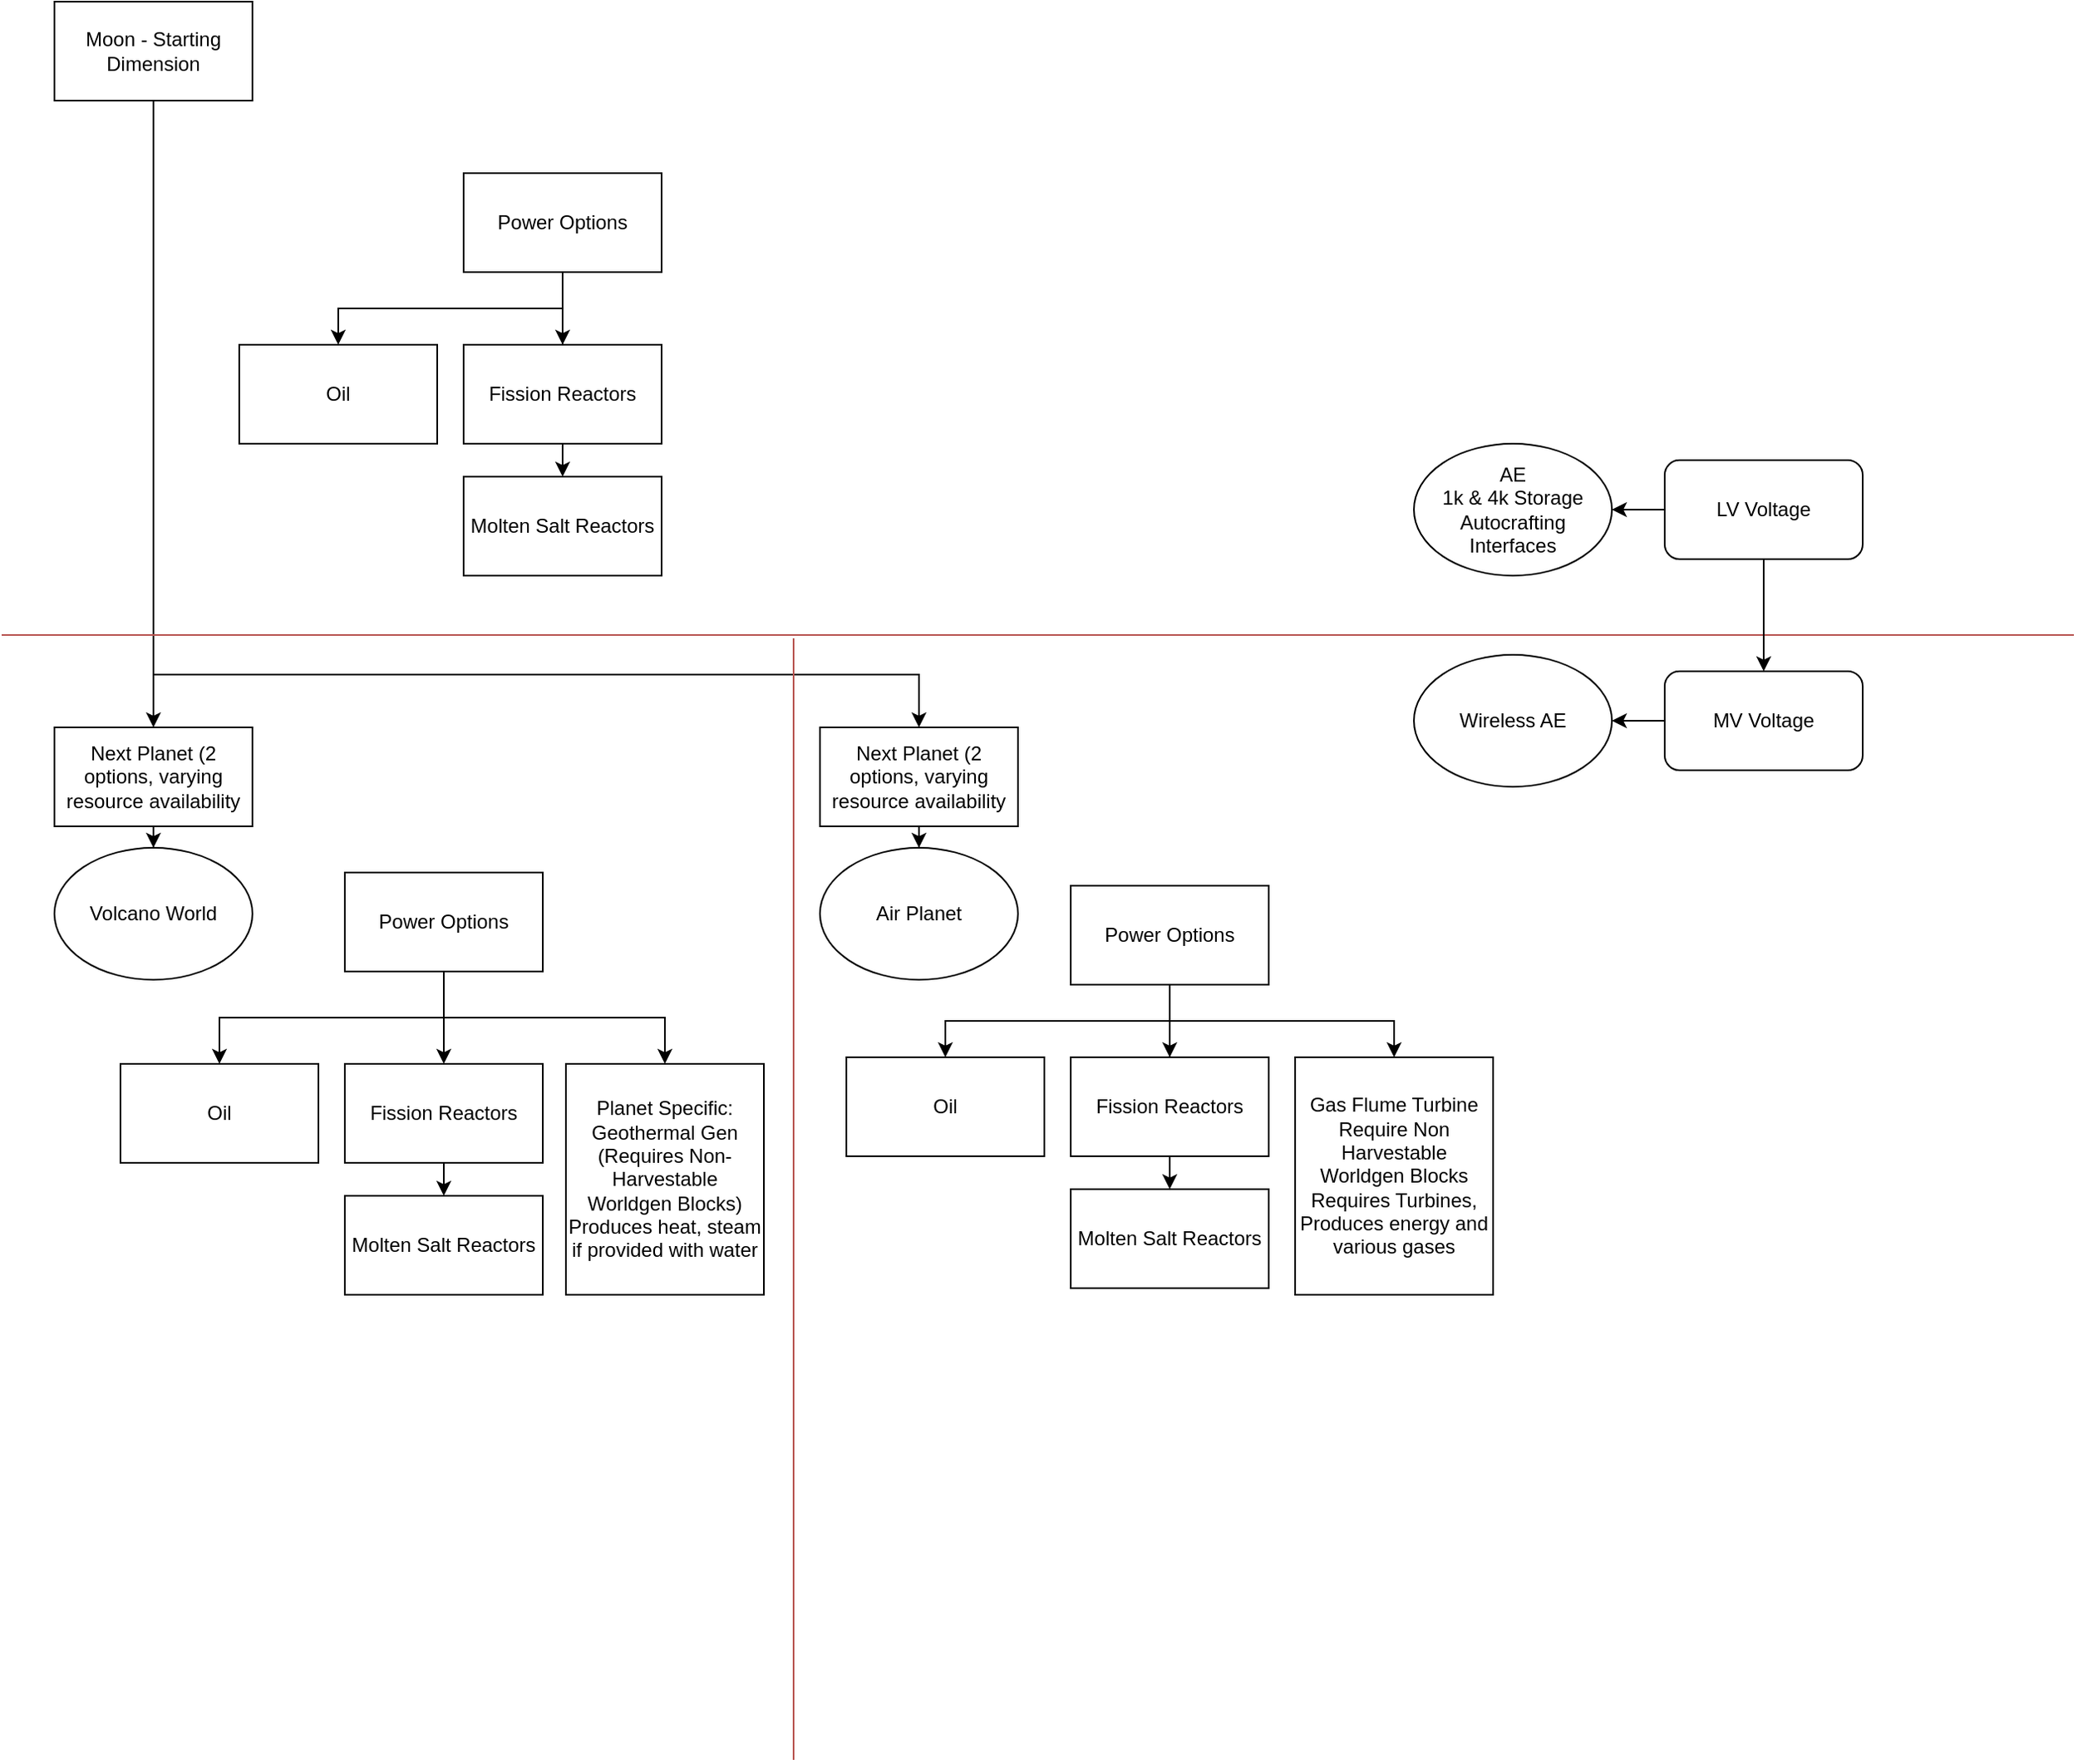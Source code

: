 <mxfile version="13.10.4" type="github" pages="2">
  <diagram id="C5RBs43oDa-KdzZeNtuy" name="Main Progression">
    <mxGraphModel dx="700" dy="785" grid="1" gridSize="8" guides="1" tooltips="1" connect="1" arrows="1" fold="1" page="1" pageScale="1" pageWidth="827" pageHeight="1169" math="0" shadow="0">
      <root>
        <mxCell id="WIyWlLk6GJQsqaUBKTNV-0" />
        <mxCell id="WIyWlLk6GJQsqaUBKTNV-1" parent="WIyWlLk6GJQsqaUBKTNV-0" />
        <mxCell id="9jG_yCGPaiIPfnbP8sXY-6" style="edgeStyle=orthogonalEdgeStyle;rounded=0;orthogonalLoop=1;jettySize=auto;html=1;" parent="WIyWlLk6GJQsqaUBKTNV-1" source="9jG_yCGPaiIPfnbP8sXY-0" target="9jG_yCGPaiIPfnbP8sXY-5" edge="1">
          <mxGeometry relative="1" as="geometry" />
        </mxCell>
        <mxCell id="9jG_yCGPaiIPfnbP8sXY-12" style="edgeStyle=orthogonalEdgeStyle;rounded=0;orthogonalLoop=1;jettySize=auto;html=1;exitX=0.5;exitY=1;exitDx=0;exitDy=0;" parent="WIyWlLk6GJQsqaUBKTNV-1" source="9jG_yCGPaiIPfnbP8sXY-0" target="9jG_yCGPaiIPfnbP8sXY-9" edge="1">
          <mxGeometry relative="1" as="geometry">
            <Array as="points">
              <mxPoint x="92" y="440" />
              <mxPoint x="556" y="440" />
            </Array>
          </mxGeometry>
        </mxCell>
        <mxCell id="9jG_yCGPaiIPfnbP8sXY-0" value="Moon - Starting Dimension" style="rounded=0;whiteSpace=wrap;html=1;" parent="WIyWlLk6GJQsqaUBKTNV-1" vertex="1">
          <mxGeometry x="32" y="32" width="120" height="60" as="geometry" />
        </mxCell>
        <mxCell id="9jG_yCGPaiIPfnbP8sXY-1" value="" style="endArrow=none;html=1;fillColor=#f8cecc;strokeColor=#b85450;" parent="WIyWlLk6GJQsqaUBKTNV-1" edge="1">
          <mxGeometry width="50" height="50" relative="1" as="geometry">
            <mxPoint y="416" as="sourcePoint" />
            <mxPoint x="1256" y="416" as="targetPoint" />
          </mxGeometry>
        </mxCell>
        <mxCell id="9jG_yCGPaiIPfnbP8sXY-3" style="edgeStyle=orthogonalEdgeStyle;rounded=0;orthogonalLoop=1;jettySize=auto;html=1;" parent="WIyWlLk6GJQsqaUBKTNV-1" source="9jG_yCGPaiIPfnbP8sXY-2" target="9jG_yCGPaiIPfnbP8sXY-4" edge="1">
          <mxGeometry relative="1" as="geometry">
            <mxPoint x="1068" y="518" as="targetPoint" />
          </mxGeometry>
        </mxCell>
        <mxCell id="9jG_yCGPaiIPfnbP8sXY-14" style="edgeStyle=orthogonalEdgeStyle;rounded=0;orthogonalLoop=1;jettySize=auto;html=1;exitX=0;exitY=0.5;exitDx=0;exitDy=0;entryX=1;entryY=0.5;entryDx=0;entryDy=0;" parent="WIyWlLk6GJQsqaUBKTNV-1" source="9jG_yCGPaiIPfnbP8sXY-2" target="9jG_yCGPaiIPfnbP8sXY-13" edge="1">
          <mxGeometry relative="1" as="geometry" />
        </mxCell>
        <mxCell id="9jG_yCGPaiIPfnbP8sXY-2" value="LV Voltage" style="rounded=1;whiteSpace=wrap;html=1;" parent="WIyWlLk6GJQsqaUBKTNV-1" vertex="1">
          <mxGeometry x="1008" y="310" width="120" height="60" as="geometry" />
        </mxCell>
        <mxCell id="63BNSrlgMApztNrJTurx-29" value="" style="edgeStyle=orthogonalEdgeStyle;rounded=0;orthogonalLoop=1;jettySize=auto;html=1;" parent="WIyWlLk6GJQsqaUBKTNV-1" source="9jG_yCGPaiIPfnbP8sXY-4" target="63BNSrlgMApztNrJTurx-28" edge="1">
          <mxGeometry relative="1" as="geometry" />
        </mxCell>
        <mxCell id="9jG_yCGPaiIPfnbP8sXY-4" value="MV Voltage" style="rounded=1;whiteSpace=wrap;html=1;" parent="WIyWlLk6GJQsqaUBKTNV-1" vertex="1">
          <mxGeometry x="1008" y="438" width="120" height="60" as="geometry" />
        </mxCell>
        <mxCell id="PfsHNtGs94x8KEguIsHO-8" value="" style="edgeStyle=orthogonalEdgeStyle;rounded=0;orthogonalLoop=1;jettySize=auto;html=1;" parent="WIyWlLk6GJQsqaUBKTNV-1" source="9jG_yCGPaiIPfnbP8sXY-5" target="PfsHNtGs94x8KEguIsHO-7" edge="1">
          <mxGeometry relative="1" as="geometry" />
        </mxCell>
        <mxCell id="9jG_yCGPaiIPfnbP8sXY-5" value="Next Planet (2 options, varying resource availability&lt;br&gt;" style="rounded=0;whiteSpace=wrap;html=1;" parent="WIyWlLk6GJQsqaUBKTNV-1" vertex="1">
          <mxGeometry x="32" y="472" width="120" height="60" as="geometry" />
        </mxCell>
        <mxCell id="9jG_yCGPaiIPfnbP8sXY-7" value="" style="endArrow=none;html=1;fillColor=#f8cecc;strokeColor=#b85450;" parent="WIyWlLk6GJQsqaUBKTNV-1" edge="1">
          <mxGeometry width="50" height="50" relative="1" as="geometry">
            <mxPoint x="480" y="1098" as="sourcePoint" />
            <mxPoint x="480" y="418" as="targetPoint" />
          </mxGeometry>
        </mxCell>
        <mxCell id="PfsHNtGs94x8KEguIsHO-10" value="" style="edgeStyle=orthogonalEdgeStyle;rounded=0;orthogonalLoop=1;jettySize=auto;html=1;" parent="WIyWlLk6GJQsqaUBKTNV-1" source="9jG_yCGPaiIPfnbP8sXY-9" target="PfsHNtGs94x8KEguIsHO-9" edge="1">
          <mxGeometry relative="1" as="geometry" />
        </mxCell>
        <mxCell id="9jG_yCGPaiIPfnbP8sXY-9" value="Next Planet (2 options, varying resource availability&lt;br&gt;" style="rounded=0;whiteSpace=wrap;html=1;" parent="WIyWlLk6GJQsqaUBKTNV-1" vertex="1">
          <mxGeometry x="496" y="472" width="120" height="60" as="geometry" />
        </mxCell>
        <mxCell id="9jG_yCGPaiIPfnbP8sXY-13" value="AE&lt;br&gt;&lt;div&gt;1k &amp;amp; 4k Storage&lt;/div&gt;&lt;div&gt;Autocrafting Interfaces&lt;br&gt;&lt;/div&gt;" style="ellipse;whiteSpace=wrap;html=1;" parent="WIyWlLk6GJQsqaUBKTNV-1" vertex="1">
          <mxGeometry x="856" y="300" width="120" height="80" as="geometry" />
        </mxCell>
        <mxCell id="PfsHNtGs94x8KEguIsHO-2" style="edgeStyle=orthogonalEdgeStyle;rounded=0;orthogonalLoop=1;jettySize=auto;html=1;exitX=0.5;exitY=1;exitDx=0;exitDy=0;entryX=0.5;entryY=0;entryDx=0;entryDy=0;" parent="WIyWlLk6GJQsqaUBKTNV-1" source="PfsHNtGs94x8KEguIsHO-0" target="PfsHNtGs94x8KEguIsHO-1" edge="1">
          <mxGeometry relative="1" as="geometry" />
        </mxCell>
        <mxCell id="PfsHNtGs94x8KEguIsHO-4" style="edgeStyle=orthogonalEdgeStyle;rounded=0;orthogonalLoop=1;jettySize=auto;html=1;exitX=0.5;exitY=1;exitDx=0;exitDy=0;entryX=0.5;entryY=0;entryDx=0;entryDy=0;" parent="WIyWlLk6GJQsqaUBKTNV-1" source="PfsHNtGs94x8KEguIsHO-0" target="PfsHNtGs94x8KEguIsHO-3" edge="1">
          <mxGeometry relative="1" as="geometry" />
        </mxCell>
        <mxCell id="PfsHNtGs94x8KEguIsHO-6" style="edgeStyle=orthogonalEdgeStyle;rounded=0;orthogonalLoop=1;jettySize=auto;html=1;exitX=0.5;exitY=1;exitDx=0;exitDy=0;" parent="WIyWlLk6GJQsqaUBKTNV-1" source="PfsHNtGs94x8KEguIsHO-0" target="PfsHNtGs94x8KEguIsHO-5" edge="1">
          <mxGeometry relative="1" as="geometry" />
        </mxCell>
        <mxCell id="PfsHNtGs94x8KEguIsHO-0" value="Power Options" style="rounded=0;whiteSpace=wrap;html=1;" parent="WIyWlLk6GJQsqaUBKTNV-1" vertex="1">
          <mxGeometry x="280" y="136" width="120" height="60" as="geometry" />
        </mxCell>
        <mxCell id="PfsHNtGs94x8KEguIsHO-1" value="Oil" style="rounded=0;whiteSpace=wrap;html=1;" parent="WIyWlLk6GJQsqaUBKTNV-1" vertex="1">
          <mxGeometry x="144" y="240" width="120" height="60" as="geometry" />
        </mxCell>
        <mxCell id="PfsHNtGs94x8KEguIsHO-3" value="Fission Reactors" style="rounded=0;whiteSpace=wrap;html=1;" parent="WIyWlLk6GJQsqaUBKTNV-1" vertex="1">
          <mxGeometry x="280" y="240" width="120" height="60" as="geometry" />
        </mxCell>
        <mxCell id="PfsHNtGs94x8KEguIsHO-5" value="Molten Salt Reactors" style="rounded=0;whiteSpace=wrap;html=1;" parent="WIyWlLk6GJQsqaUBKTNV-1" vertex="1">
          <mxGeometry x="280" y="320" width="120" height="60" as="geometry" />
        </mxCell>
        <mxCell id="PfsHNtGs94x8KEguIsHO-7" value="Volcano World" style="ellipse;whiteSpace=wrap;html=1;rounded=0;" parent="WIyWlLk6GJQsqaUBKTNV-1" vertex="1">
          <mxGeometry x="32" y="545" width="120" height="80" as="geometry" />
        </mxCell>
        <mxCell id="PfsHNtGs94x8KEguIsHO-9" value="Air Planet" style="ellipse;whiteSpace=wrap;html=1;rounded=0;" parent="WIyWlLk6GJQsqaUBKTNV-1" vertex="1">
          <mxGeometry x="496" y="545" width="120" height="80" as="geometry" />
        </mxCell>
        <mxCell id="63BNSrlgMApztNrJTurx-11" style="edgeStyle=orthogonalEdgeStyle;rounded=0;orthogonalLoop=1;jettySize=auto;html=1;exitX=0.5;exitY=1;exitDx=0;exitDy=0;" parent="WIyWlLk6GJQsqaUBKTNV-1" source="63BNSrlgMApztNrJTurx-0" target="63BNSrlgMApztNrJTurx-4" edge="1">
          <mxGeometry relative="1" as="geometry" />
        </mxCell>
        <mxCell id="63BNSrlgMApztNrJTurx-12" style="edgeStyle=orthogonalEdgeStyle;rounded=0;orthogonalLoop=1;jettySize=auto;html=1;exitX=0.5;exitY=1;exitDx=0;exitDy=0;" parent="WIyWlLk6GJQsqaUBKTNV-1" source="63BNSrlgMApztNrJTurx-0" target="63BNSrlgMApztNrJTurx-5" edge="1">
          <mxGeometry relative="1" as="geometry" />
        </mxCell>
        <mxCell id="63BNSrlgMApztNrJTurx-14" style="edgeStyle=orthogonalEdgeStyle;rounded=0;orthogonalLoop=1;jettySize=auto;html=1;exitX=0.5;exitY=1;exitDx=0;exitDy=0;entryX=0.5;entryY=0;entryDx=0;entryDy=0;" parent="WIyWlLk6GJQsqaUBKTNV-1" source="63BNSrlgMApztNrJTurx-0" target="63BNSrlgMApztNrJTurx-13" edge="1">
          <mxGeometry relative="1" as="geometry" />
        </mxCell>
        <mxCell id="63BNSrlgMApztNrJTurx-0" value="Power Options" style="rounded=0;whiteSpace=wrap;html=1;" parent="WIyWlLk6GJQsqaUBKTNV-1" vertex="1">
          <mxGeometry x="208" y="560" width="120" height="60" as="geometry" />
        </mxCell>
        <mxCell id="63BNSrlgMApztNrJTurx-4" value="Oil" style="rounded=0;whiteSpace=wrap;html=1;" parent="WIyWlLk6GJQsqaUBKTNV-1" vertex="1">
          <mxGeometry x="72" y="676" width="120" height="60" as="geometry" />
        </mxCell>
        <mxCell id="63BNSrlgMApztNrJTurx-9" style="edgeStyle=orthogonalEdgeStyle;rounded=0;orthogonalLoop=1;jettySize=auto;html=1;exitX=0.5;exitY=1;exitDx=0;exitDy=0;entryX=0.5;entryY=0;entryDx=0;entryDy=0;" parent="WIyWlLk6GJQsqaUBKTNV-1" source="63BNSrlgMApztNrJTurx-5" target="63BNSrlgMApztNrJTurx-6" edge="1">
          <mxGeometry relative="1" as="geometry" />
        </mxCell>
        <mxCell id="63BNSrlgMApztNrJTurx-5" value="Fission Reactors" style="rounded=0;whiteSpace=wrap;html=1;" parent="WIyWlLk6GJQsqaUBKTNV-1" vertex="1">
          <mxGeometry x="208" y="676" width="120" height="60" as="geometry" />
        </mxCell>
        <mxCell id="63BNSrlgMApztNrJTurx-6" value="Molten Salt Reactors" style="rounded=0;whiteSpace=wrap;html=1;" parent="WIyWlLk6GJQsqaUBKTNV-1" vertex="1">
          <mxGeometry x="208" y="756" width="120" height="60" as="geometry" />
        </mxCell>
        <mxCell id="63BNSrlgMApztNrJTurx-13" value="&lt;div&gt;Planet Specific:&lt;/div&gt;&lt;div&gt;Geothermal Gen&lt;/div&gt;&lt;div&gt;(Requires Non-Harvestable Worldgen Blocks)&lt;br&gt;Produces heat, steam if provided with water&lt;br&gt;&lt;/div&gt;" style="rounded=0;whiteSpace=wrap;html=1;" parent="WIyWlLk6GJQsqaUBKTNV-1" vertex="1">
          <mxGeometry x="342" y="676" width="120" height="140" as="geometry" />
        </mxCell>
        <mxCell id="63BNSrlgMApztNrJTurx-16" style="edgeStyle=orthogonalEdgeStyle;rounded=0;orthogonalLoop=1;jettySize=auto;html=1;exitX=0.5;exitY=1;exitDx=0;exitDy=0;entryX=0.5;entryY=0;entryDx=0;entryDy=0;" parent="WIyWlLk6GJQsqaUBKTNV-1" source="63BNSrlgMApztNrJTurx-19" target="63BNSrlgMApztNrJTurx-20" edge="1">
          <mxGeometry relative="1" as="geometry" />
        </mxCell>
        <mxCell id="63BNSrlgMApztNrJTurx-17" style="edgeStyle=orthogonalEdgeStyle;rounded=0;orthogonalLoop=1;jettySize=auto;html=1;exitX=0.5;exitY=1;exitDx=0;exitDy=0;entryX=0.5;entryY=0;entryDx=0;entryDy=0;" parent="WIyWlLk6GJQsqaUBKTNV-1" source="63BNSrlgMApztNrJTurx-19" target="63BNSrlgMApztNrJTurx-21" edge="1">
          <mxGeometry relative="1" as="geometry" />
        </mxCell>
        <mxCell id="63BNSrlgMApztNrJTurx-18" style="edgeStyle=orthogonalEdgeStyle;rounded=0;orthogonalLoop=1;jettySize=auto;html=1;exitX=0.5;exitY=1;exitDx=0;exitDy=0;" parent="WIyWlLk6GJQsqaUBKTNV-1" source="63BNSrlgMApztNrJTurx-19" target="63BNSrlgMApztNrJTurx-22" edge="1">
          <mxGeometry relative="1" as="geometry" />
        </mxCell>
        <mxCell id="63BNSrlgMApztNrJTurx-27" style="edgeStyle=orthogonalEdgeStyle;rounded=0;orthogonalLoop=1;jettySize=auto;html=1;exitX=0.5;exitY=1;exitDx=0;exitDy=0;entryX=0.5;entryY=0;entryDx=0;entryDy=0;" parent="WIyWlLk6GJQsqaUBKTNV-1" source="63BNSrlgMApztNrJTurx-19" target="63BNSrlgMApztNrJTurx-25" edge="1">
          <mxGeometry relative="1" as="geometry" />
        </mxCell>
        <mxCell id="63BNSrlgMApztNrJTurx-19" value="Power Options" style="rounded=0;whiteSpace=wrap;html=1;" parent="WIyWlLk6GJQsqaUBKTNV-1" vertex="1">
          <mxGeometry x="648" y="568" width="120" height="60" as="geometry" />
        </mxCell>
        <mxCell id="63BNSrlgMApztNrJTurx-20" value="Oil" style="rounded=0;whiteSpace=wrap;html=1;" parent="WIyWlLk6GJQsqaUBKTNV-1" vertex="1">
          <mxGeometry x="512" y="672" width="120" height="60" as="geometry" />
        </mxCell>
        <mxCell id="63BNSrlgMApztNrJTurx-21" value="Fission Reactors" style="rounded=0;whiteSpace=wrap;html=1;" parent="WIyWlLk6GJQsqaUBKTNV-1" vertex="1">
          <mxGeometry x="648" y="672" width="120" height="60" as="geometry" />
        </mxCell>
        <mxCell id="63BNSrlgMApztNrJTurx-22" value="Molten Salt Reactors" style="rounded=0;whiteSpace=wrap;html=1;" parent="WIyWlLk6GJQsqaUBKTNV-1" vertex="1">
          <mxGeometry x="648" y="752" width="120" height="60" as="geometry" />
        </mxCell>
        <mxCell id="63BNSrlgMApztNrJTurx-25" value="&lt;div&gt;Gas Flume Turbine&lt;/div&gt;&lt;div&gt;Require Non Harvestable Worldgen Blocks&lt;/div&gt;&lt;div&gt;Requires Turbines, Produces energy and various gases&lt;br&gt;&lt;/div&gt;" style="rounded=0;whiteSpace=wrap;html=1;" parent="WIyWlLk6GJQsqaUBKTNV-1" vertex="1">
          <mxGeometry x="784" y="672" width="120" height="144" as="geometry" />
        </mxCell>
        <mxCell id="63BNSrlgMApztNrJTurx-28" value="Wireless AE" style="ellipse;whiteSpace=wrap;html=1;rounded=1;" parent="WIyWlLk6GJQsqaUBKTNV-1" vertex="1">
          <mxGeometry x="856" y="428" width="120" height="80" as="geometry" />
        </mxCell>
      </root>
    </mxGraphModel>
  </diagram>
  <diagram id="0LybqyR-AyQThk4z4YFw" name="Oil Processing">
    <mxGraphModel dx="700" dy="1890" grid="1" gridSize="10" guides="1" tooltips="1" connect="1" arrows="1" fold="1" page="1" pageScale="1" pageWidth="850" pageHeight="1100" math="0" shadow="0">
      <root>
        <mxCell id="2rJDywC0FNHvMGEqk1eh-0" />
        <mxCell id="2rJDywC0FNHvMGEqk1eh-1" parent="2rJDywC0FNHvMGEqk1eh-0" />
        <mxCell id="aVaaEnOwZpLvD6cCBPxw-67" style="edgeStyle=orthogonalEdgeStyle;rounded=0;orthogonalLoop=1;jettySize=auto;html=1;exitX=0.5;exitY=1;exitDx=0;exitDy=0;entryX=0.5;entryY=0;entryDx=0;entryDy=0;" edge="1" parent="2rJDywC0FNHvMGEqk1eh-1" source="aVaaEnOwZpLvD6cCBPxw-0" target="aVaaEnOwZpLvD6cCBPxw-62">
          <mxGeometry relative="1" as="geometry" />
        </mxCell>
        <mxCell id="aVaaEnOwZpLvD6cCBPxw-0" value="Oil" style="rounded=0;whiteSpace=wrap;html=1;" vertex="1" parent="2rJDywC0FNHvMGEqk1eh-1">
          <mxGeometry x="220" y="80" width="120" height="60" as="geometry" />
        </mxCell>
        <mxCell id="aVaaEnOwZpLvD6cCBPxw-41" style="edgeStyle=orthogonalEdgeStyle;rounded=0;orthogonalLoop=1;jettySize=auto;html=1;exitX=0.5;exitY=1;exitDx=0;exitDy=0;entryX=0.5;entryY=0;entryDx=0;entryDy=0;" edge="1" parent="2rJDywC0FNHvMGEqk1eh-1" source="aVaaEnOwZpLvD6cCBPxw-2" target="aVaaEnOwZpLvD6cCBPxw-40">
          <mxGeometry relative="1" as="geometry" />
        </mxCell>
        <mxCell id="aVaaEnOwZpLvD6cCBPxw-2" value="&lt;div&gt;Diesel Oil&lt;/div&gt;&lt;div&gt;Amount: Med&lt;br&gt;&lt;/div&gt;" style="ellipse;whiteSpace=wrap;html=1;rounded=0;" vertex="1" parent="2rJDywC0FNHvMGEqk1eh-1">
          <mxGeometry x="20" y="420" width="120" height="80" as="geometry" />
        </mxCell>
        <mxCell id="aVaaEnOwZpLvD6cCBPxw-6" value="&lt;div&gt;Multiblock Distillation&lt;/div&gt;&lt;div&gt;Tower - No Single Block&lt;/div&gt;&lt;div&gt;Processing&lt;/div&gt;" style="text;html=1;align=center;verticalAlign=middle;resizable=0;points=[];autosize=1;" vertex="1" parent="2rJDywC0FNHvMGEqk1eh-1">
          <mxGeometry x="205" y="20" width="150" height="50" as="geometry" />
        </mxCell>
        <mxCell id="aVaaEnOwZpLvD6cCBPxw-42" style="edgeStyle=orthogonalEdgeStyle;rounded=0;orthogonalLoop=1;jettySize=auto;html=1;exitX=0.5;exitY=1;exitDx=0;exitDy=0;entryX=0.5;entryY=0;entryDx=0;entryDy=0;" edge="1" parent="2rJDywC0FNHvMGEqk1eh-1" source="aVaaEnOwZpLvD6cCBPxw-7" target="aVaaEnOwZpLvD6cCBPxw-40">
          <mxGeometry relative="1" as="geometry" />
        </mxCell>
        <mxCell id="aVaaEnOwZpLvD6cCBPxw-7" value="&lt;div&gt;Kerosene&lt;/div&gt;&lt;div&gt;Amount: Low&lt;br&gt;&lt;/div&gt;" style="ellipse;whiteSpace=wrap;html=1;rounded=0;" vertex="1" parent="2rJDywC0FNHvMGEqk1eh-1">
          <mxGeometry x="150" y="420" width="120" height="80" as="geometry" />
        </mxCell>
        <mxCell id="aVaaEnOwZpLvD6cCBPxw-43" style="edgeStyle=orthogonalEdgeStyle;rounded=0;orthogonalLoop=1;jettySize=auto;html=1;exitX=0.5;exitY=1;exitDx=0;exitDy=0;entryX=0.5;entryY=0;entryDx=0;entryDy=0;" edge="1" parent="2rJDywC0FNHvMGEqk1eh-1" source="aVaaEnOwZpLvD6cCBPxw-9" target="aVaaEnOwZpLvD6cCBPxw-40">
          <mxGeometry relative="1" as="geometry" />
        </mxCell>
        <mxCell id="aVaaEnOwZpLvD6cCBPxw-9" value="&lt;div&gt;Naphtha&lt;/div&gt;&lt;div&gt;Amount: Low&lt;br&gt;&lt;/div&gt;" style="ellipse;whiteSpace=wrap;html=1;rounded=0;" vertex="1" parent="2rJDywC0FNHvMGEqk1eh-1">
          <mxGeometry x="290" y="420" width="120" height="80" as="geometry" />
        </mxCell>
        <mxCell id="aVaaEnOwZpLvD6cCBPxw-45" style="edgeStyle=orthogonalEdgeStyle;rounded=0;orthogonalLoop=1;jettySize=auto;html=1;exitX=0.5;exitY=1;exitDx=0;exitDy=0;entryX=0.5;entryY=0;entryDx=0;entryDy=0;" edge="1" parent="2rJDywC0FNHvMGEqk1eh-1" source="aVaaEnOwZpLvD6cCBPxw-10" target="aVaaEnOwZpLvD6cCBPxw-40">
          <mxGeometry relative="1" as="geometry" />
        </mxCell>
        <mxCell id="aVaaEnOwZpLvD6cCBPxw-10" value="&lt;div&gt;Sulfuric Gas&lt;/div&gt;&lt;div&gt;Amount: Medium&lt;br&gt;&lt;/div&gt;" style="ellipse;whiteSpace=wrap;html=1;rounded=0;" vertex="1" parent="2rJDywC0FNHvMGEqk1eh-1">
          <mxGeometry x="420" y="420" width="120" height="80" as="geometry" />
        </mxCell>
        <mxCell id="aVaaEnOwZpLvD6cCBPxw-68" style="edgeStyle=orthogonalEdgeStyle;rounded=0;orthogonalLoop=1;jettySize=auto;html=1;exitX=0;exitY=0.5;exitDx=0;exitDy=0;entryX=1;entryY=0.5;entryDx=0;entryDy=0;" edge="1" parent="2rJDywC0FNHvMGEqk1eh-1" source="aVaaEnOwZpLvD6cCBPxw-18" target="aVaaEnOwZpLvD6cCBPxw-30">
          <mxGeometry relative="1" as="geometry" />
        </mxCell>
        <mxCell id="aVaaEnOwZpLvD6cCBPxw-18" value="&lt;div&gt;Fluid&lt;/div&gt;&lt;div&gt;Heater&lt;br&gt;&lt;/div&gt;" style="rhombus;whiteSpace=wrap;html=1;" vertex="1" parent="2rJDywC0FNHvMGEqk1eh-1">
          <mxGeometry x="355" y="270" width="80" height="80" as="geometry" />
        </mxCell>
        <mxCell id="aVaaEnOwZpLvD6cCBPxw-22" value="&lt;div&gt;TODO:&lt;/div&gt;&lt;div&gt;Research&lt;/div&gt;&lt;div&gt;System&lt;br&gt;&lt;/div&gt;" style="text;html=1;strokeColor=none;fillColor=none;align=center;verticalAlign=middle;whiteSpace=wrap;rounded=0;" vertex="1" parent="2rJDywC0FNHvMGEqk1eh-1">
          <mxGeometry x="10" y="-80" width="110" height="230" as="geometry" />
        </mxCell>
        <mxCell id="aVaaEnOwZpLvD6cCBPxw-27" value="Crude" style="shape=hexagon;perimeter=hexagonPerimeter2;whiteSpace=wrap;html=1;fixedSize=1;" vertex="1" parent="2rJDywC0FNHvMGEqk1eh-1">
          <mxGeometry x="50" y="270" width="120" height="80" as="geometry" />
        </mxCell>
        <mxCell id="aVaaEnOwZpLvD6cCBPxw-29" value="Starting Resource" style="rounded=0;whiteSpace=wrap;html=1;" vertex="1" parent="2rJDywC0FNHvMGEqk1eh-1">
          <mxGeometry x="40" y="-200" width="120" height="60" as="geometry" />
        </mxCell>
        <mxCell id="aVaaEnOwZpLvD6cCBPxw-31" style="edgeStyle=orthogonalEdgeStyle;rounded=0;orthogonalLoop=1;jettySize=auto;html=1;exitX=0;exitY=0.5;exitDx=0;exitDy=0;entryX=1;entryY=0.5;entryDx=0;entryDy=0;" edge="1" parent="2rJDywC0FNHvMGEqk1eh-1" source="aVaaEnOwZpLvD6cCBPxw-30" target="aVaaEnOwZpLvD6cCBPxw-27">
          <mxGeometry relative="1" as="geometry" />
        </mxCell>
        <mxCell id="aVaaEnOwZpLvD6cCBPxw-32" style="edgeStyle=orthogonalEdgeStyle;rounded=0;orthogonalLoop=1;jettySize=auto;html=1;exitX=0.5;exitY=1;exitDx=0;exitDy=0;entryX=0.5;entryY=0;entryDx=0;entryDy=0;" edge="1" parent="2rJDywC0FNHvMGEqk1eh-1" source="aVaaEnOwZpLvD6cCBPxw-30" target="aVaaEnOwZpLvD6cCBPxw-2">
          <mxGeometry relative="1" as="geometry" />
        </mxCell>
        <mxCell id="aVaaEnOwZpLvD6cCBPxw-33" style="edgeStyle=orthogonalEdgeStyle;rounded=0;orthogonalLoop=1;jettySize=auto;html=1;exitX=0.5;exitY=1;exitDx=0;exitDy=0;entryX=0.5;entryY=0;entryDx=0;entryDy=0;" edge="1" parent="2rJDywC0FNHvMGEqk1eh-1" source="aVaaEnOwZpLvD6cCBPxw-30" target="aVaaEnOwZpLvD6cCBPxw-7">
          <mxGeometry relative="1" as="geometry" />
        </mxCell>
        <mxCell id="aVaaEnOwZpLvD6cCBPxw-34" style="edgeStyle=orthogonalEdgeStyle;rounded=0;orthogonalLoop=1;jettySize=auto;html=1;exitX=0.5;exitY=1;exitDx=0;exitDy=0;entryX=0.5;entryY=0;entryDx=0;entryDy=0;" edge="1" parent="2rJDywC0FNHvMGEqk1eh-1" source="aVaaEnOwZpLvD6cCBPxw-30" target="aVaaEnOwZpLvD6cCBPxw-9">
          <mxGeometry relative="1" as="geometry" />
        </mxCell>
        <mxCell id="aVaaEnOwZpLvD6cCBPxw-35" style="edgeStyle=orthogonalEdgeStyle;rounded=0;orthogonalLoop=1;jettySize=auto;html=1;exitX=0.5;exitY=1;exitDx=0;exitDy=0;entryX=0.5;entryY=0;entryDx=0;entryDy=0;" edge="1" parent="2rJDywC0FNHvMGEqk1eh-1" source="aVaaEnOwZpLvD6cCBPxw-30" target="aVaaEnOwZpLvD6cCBPxw-10">
          <mxGeometry relative="1" as="geometry" />
        </mxCell>
        <mxCell id="aVaaEnOwZpLvD6cCBPxw-30" value="&lt;div&gt;Distillation&lt;/div&gt;&lt;div&gt;Tower&lt;br&gt;&lt;/div&gt;" style="rhombus;whiteSpace=wrap;html=1;" vertex="1" parent="2rJDywC0FNHvMGEqk1eh-1">
          <mxGeometry x="240" y="270" width="80" height="80" as="geometry" />
        </mxCell>
        <mxCell id="aVaaEnOwZpLvD6cCBPxw-36" value="Processing Machine" style="rhombus;whiteSpace=wrap;html=1;" vertex="1" parent="2rJDywC0FNHvMGEqk1eh-1">
          <mxGeometry x="60" y="-120" width="80" height="80" as="geometry" />
        </mxCell>
        <mxCell id="aVaaEnOwZpLvD6cCBPxw-37" value="Fluid Product" style="ellipse;whiteSpace=wrap;html=1;" vertex="1" parent="2rJDywC0FNHvMGEqk1eh-1">
          <mxGeometry x="170" y="-110" width="120" height="80" as="geometry" />
        </mxCell>
        <mxCell id="aVaaEnOwZpLvD6cCBPxw-38" value="Item Product" style="shape=hexagon;perimeter=hexagonPerimeter2;whiteSpace=wrap;html=1;fixedSize=1;" vertex="1" parent="2rJDywC0FNHvMGEqk1eh-1">
          <mxGeometry x="180" y="-200" width="120" height="80" as="geometry" />
        </mxCell>
        <mxCell id="aVaaEnOwZpLvD6cCBPxw-39" value="Sulfuric" style="text;html=1;strokeColor=none;fillColor=none;align=center;verticalAlign=middle;whiteSpace=wrap;rounded=0;" vertex="1" parent="2rJDywC0FNHvMGEqk1eh-1">
          <mxGeometry x="230" y="360" width="40" height="20" as="geometry" />
        </mxCell>
        <mxCell id="aVaaEnOwZpLvD6cCBPxw-47" style="edgeStyle=orthogonalEdgeStyle;rounded=0;orthogonalLoop=1;jettySize=auto;html=1;exitX=0.5;exitY=1;exitDx=0;exitDy=0;" edge="1" parent="2rJDywC0FNHvMGEqk1eh-1" source="aVaaEnOwZpLvD6cCBPxw-40" target="aVaaEnOwZpLvD6cCBPxw-46">
          <mxGeometry relative="1" as="geometry" />
        </mxCell>
        <mxCell id="aVaaEnOwZpLvD6cCBPxw-49" style="edgeStyle=orthogonalEdgeStyle;rounded=0;orthogonalLoop=1;jettySize=auto;html=1;exitX=0.5;exitY=1;exitDx=0;exitDy=0;" edge="1" parent="2rJDywC0FNHvMGEqk1eh-1" source="aVaaEnOwZpLvD6cCBPxw-40" target="aVaaEnOwZpLvD6cCBPxw-48">
          <mxGeometry relative="1" as="geometry" />
        </mxCell>
        <mxCell id="aVaaEnOwZpLvD6cCBPxw-51" style="edgeStyle=orthogonalEdgeStyle;rounded=0;orthogonalLoop=1;jettySize=auto;html=1;exitX=0.5;exitY=1;exitDx=0;exitDy=0;" edge="1" parent="2rJDywC0FNHvMGEqk1eh-1" source="aVaaEnOwZpLvD6cCBPxw-40" target="aVaaEnOwZpLvD6cCBPxw-50">
          <mxGeometry relative="1" as="geometry" />
        </mxCell>
        <mxCell id="aVaaEnOwZpLvD6cCBPxw-53" style="edgeStyle=orthogonalEdgeStyle;rounded=0;orthogonalLoop=1;jettySize=auto;html=1;exitX=0.5;exitY=1;exitDx=0;exitDy=0;" edge="1" parent="2rJDywC0FNHvMGEqk1eh-1" source="aVaaEnOwZpLvD6cCBPxw-40" target="aVaaEnOwZpLvD6cCBPxw-52">
          <mxGeometry relative="1" as="geometry" />
        </mxCell>
        <mxCell id="aVaaEnOwZpLvD6cCBPxw-59" style="edgeStyle=orthogonalEdgeStyle;rounded=0;orthogonalLoop=1;jettySize=auto;html=1;exitX=1;exitY=0.5;exitDx=0;exitDy=0;entryX=0;entryY=0.5;entryDx=0;entryDy=0;" edge="1" parent="2rJDywC0FNHvMGEqk1eh-1" source="aVaaEnOwZpLvD6cCBPxw-40" target="aVaaEnOwZpLvD6cCBPxw-58">
          <mxGeometry relative="1" as="geometry" />
        </mxCell>
        <mxCell id="aVaaEnOwZpLvD6cCBPxw-40" value="Desulfur Process" style="rhombus;whiteSpace=wrap;html=1;" vertex="1" parent="2rJDywC0FNHvMGEqk1eh-1">
          <mxGeometry x="240" y="550" width="80" height="80" as="geometry" />
        </mxCell>
        <mxCell id="aVaaEnOwZpLvD6cCBPxw-46" value="&lt;div&gt;Diesel Oil&lt;/div&gt;&lt;div&gt;Amount: Med&lt;br&gt;&lt;/div&gt;" style="ellipse;whiteSpace=wrap;html=1;rounded=0;" vertex="1" parent="2rJDywC0FNHvMGEqk1eh-1">
          <mxGeometry x="20" y="700" width="120" height="80" as="geometry" />
        </mxCell>
        <mxCell id="aVaaEnOwZpLvD6cCBPxw-48" value="&lt;div&gt;Kerosene&lt;/div&gt;&lt;div&gt;Amount: Low&lt;br&gt;&lt;/div&gt;" style="ellipse;whiteSpace=wrap;html=1;rounded=0;" vertex="1" parent="2rJDywC0FNHvMGEqk1eh-1">
          <mxGeometry x="150" y="700" width="120" height="80" as="geometry" />
        </mxCell>
        <mxCell id="aVaaEnOwZpLvD6cCBPxw-50" value="&lt;div&gt;Naphtha&lt;/div&gt;&lt;div&gt;Amount: Low&lt;br&gt;&lt;/div&gt;" style="ellipse;whiteSpace=wrap;html=1;rounded=0;" vertex="1" parent="2rJDywC0FNHvMGEqk1eh-1">
          <mxGeometry x="290" y="700" width="120" height="80" as="geometry" />
        </mxCell>
        <mxCell id="aVaaEnOwZpLvD6cCBPxw-52" value="&lt;div&gt;Refinery Gas&lt;/div&gt;&lt;div&gt;Amount: Medium&lt;br&gt;&lt;/div&gt;" style="ellipse;whiteSpace=wrap;html=1;rounded=0;" vertex="1" parent="2rJDywC0FNHvMGEqk1eh-1">
          <mxGeometry x="420" y="700" width="120" height="80" as="geometry" />
        </mxCell>
        <mxCell id="aVaaEnOwZpLvD6cCBPxw-55" value="&lt;div&gt;External &lt;br&gt;&lt;/div&gt;&lt;div&gt;Processing &lt;br&gt;&lt;/div&gt;&lt;div&gt;Input&lt;/div&gt;" style="shape=step;perimeter=stepPerimeter;whiteSpace=wrap;html=1;fixedSize=1;" vertex="1" parent="2rJDywC0FNHvMGEqk1eh-1">
          <mxGeometry x="320" y="-200" width="120" height="80" as="geometry" />
        </mxCell>
        <mxCell id="aVaaEnOwZpLvD6cCBPxw-57" style="edgeStyle=orthogonalEdgeStyle;rounded=0;orthogonalLoop=1;jettySize=auto;html=1;exitX=1;exitY=0.5;exitDx=0;exitDy=0;entryX=0;entryY=0.5;entryDx=0;entryDy=0;" edge="1" parent="2rJDywC0FNHvMGEqk1eh-1" source="aVaaEnOwZpLvD6cCBPxw-56" target="aVaaEnOwZpLvD6cCBPxw-40">
          <mxGeometry relative="1" as="geometry" />
        </mxCell>
        <mxCell id="aVaaEnOwZpLvD6cCBPxw-56" value="&lt;div&gt;Hydrogen&lt;/div&gt;&lt;div&gt; Gas&lt;/div&gt;" style="shape=step;perimeter=stepPerimeter;whiteSpace=wrap;html=1;fixedSize=1;" vertex="1" parent="2rJDywC0FNHvMGEqk1eh-1">
          <mxGeometry x="85" y="550" width="120" height="80" as="geometry" />
        </mxCell>
        <mxCell id="aVaaEnOwZpLvD6cCBPxw-58" value="Hydrogen Sulfide" style="ellipse;whiteSpace=wrap;html=1;" vertex="1" parent="2rJDywC0FNHvMGEqk1eh-1">
          <mxGeometry x="355" y="550" width="120" height="80" as="geometry" />
        </mxCell>
        <mxCell id="aVaaEnOwZpLvD6cCBPxw-69" style="edgeStyle=orthogonalEdgeStyle;rounded=0;orthogonalLoop=1;jettySize=auto;html=1;exitX=1;exitY=0.5;exitDx=0;exitDy=0;entryX=0.5;entryY=0;entryDx=0;entryDy=0;" edge="1" parent="2rJDywC0FNHvMGEqk1eh-1" source="aVaaEnOwZpLvD6cCBPxw-62" target="aVaaEnOwZpLvD6cCBPxw-18">
          <mxGeometry relative="1" as="geometry" />
        </mxCell>
        <mxCell id="aVaaEnOwZpLvD6cCBPxw-73" style="edgeStyle=orthogonalEdgeStyle;rounded=0;orthogonalLoop=1;jettySize=auto;html=1;exitX=1;exitY=0.5;exitDx=0;exitDy=0;entryX=0.5;entryY=1;entryDx=0;entryDy=0;" edge="1" parent="2rJDywC0FNHvMGEqk1eh-1" source="aVaaEnOwZpLvD6cCBPxw-62" target="aVaaEnOwZpLvD6cCBPxw-70">
          <mxGeometry relative="1" as="geometry" />
        </mxCell>
        <mxCell id="aVaaEnOwZpLvD6cCBPxw-62" value="&lt;div&gt;Mixer&lt;/div&gt;&lt;div&gt;(Desalt)&lt;br&gt;&lt;/div&gt;" style="rhombus;whiteSpace=wrap;html=1;" vertex="1" parent="2rJDywC0FNHvMGEqk1eh-1">
          <mxGeometry x="240" y="170" width="80" height="80" as="geometry" />
        </mxCell>
        <mxCell id="aVaaEnOwZpLvD6cCBPxw-66" style="edgeStyle=orthogonalEdgeStyle;rounded=0;orthogonalLoop=1;jettySize=auto;html=1;exitX=1;exitY=0.5;exitDx=0;exitDy=0;entryX=0;entryY=0.5;entryDx=0;entryDy=0;" edge="1" parent="2rJDywC0FNHvMGEqk1eh-1" source="aVaaEnOwZpLvD6cCBPxw-65" target="aVaaEnOwZpLvD6cCBPxw-62">
          <mxGeometry relative="1" as="geometry" />
        </mxCell>
        <mxCell id="aVaaEnOwZpLvD6cCBPxw-65" value="Water" style="shape=step;perimeter=stepPerimeter;whiteSpace=wrap;html=1;fixedSize=1;rotation=0;" vertex="1" parent="2rJDywC0FNHvMGEqk1eh-1">
          <mxGeometry x="50" y="170" width="120" height="80" as="geometry" />
        </mxCell>
        <mxCell id="aVaaEnOwZpLvD6cCBPxw-70" value="Salt Water" style="ellipse;whiteSpace=wrap;html=1;" vertex="1" parent="2rJDywC0FNHvMGEqk1eh-1">
          <mxGeometry x="365" y="90" width="120" height="80" as="geometry" />
        </mxCell>
      </root>
    </mxGraphModel>
  </diagram>
</mxfile>
